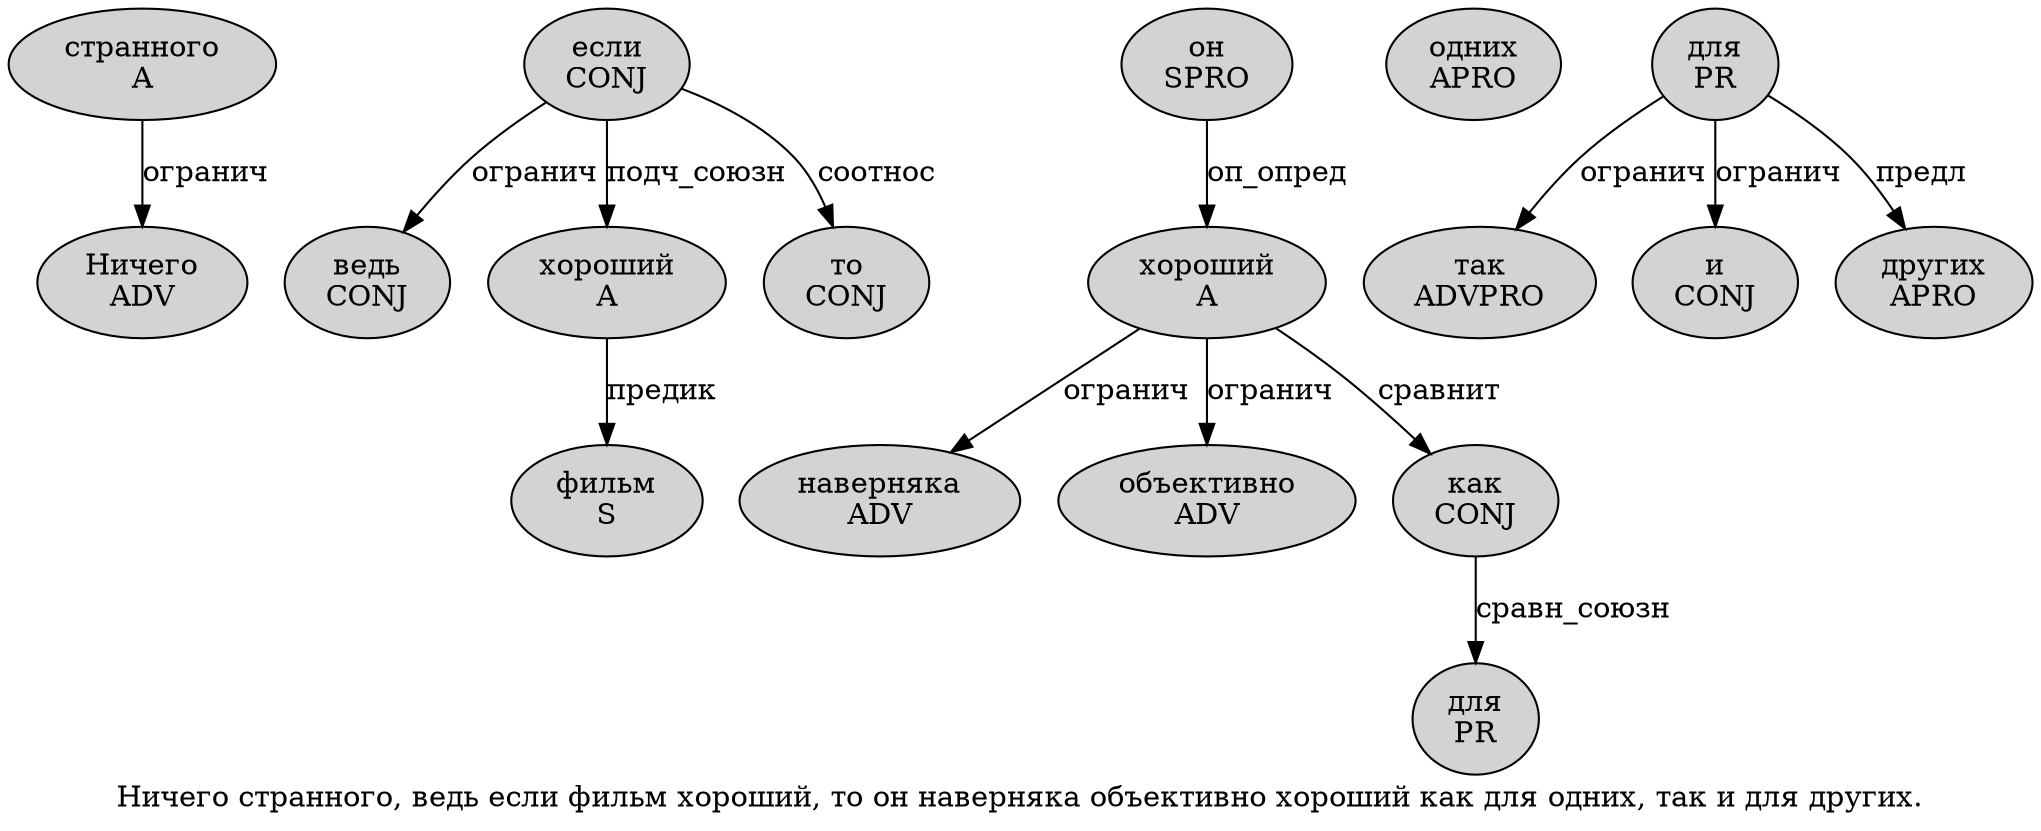 digraph SENTENCE_2662 {
	graph [label="Ничего странного, ведь если фильм хороший, то он наверняка объективно хороший как для одних, так и для других."]
	node [style=filled]
		0 [label="Ничего
ADV" color="" fillcolor=lightgray penwidth=1 shape=ellipse]
		1 [label="странного
A" color="" fillcolor=lightgray penwidth=1 shape=ellipse]
		3 [label="ведь
CONJ" color="" fillcolor=lightgray penwidth=1 shape=ellipse]
		4 [label="если
CONJ" color="" fillcolor=lightgray penwidth=1 shape=ellipse]
		5 [label="фильм
S" color="" fillcolor=lightgray penwidth=1 shape=ellipse]
		6 [label="хороший
A" color="" fillcolor=lightgray penwidth=1 shape=ellipse]
		8 [label="то
CONJ" color="" fillcolor=lightgray penwidth=1 shape=ellipse]
		9 [label="он
SPRO" color="" fillcolor=lightgray penwidth=1 shape=ellipse]
		10 [label="наверняка
ADV" color="" fillcolor=lightgray penwidth=1 shape=ellipse]
		11 [label="объективно
ADV" color="" fillcolor=lightgray penwidth=1 shape=ellipse]
		12 [label="хороший
A" color="" fillcolor=lightgray penwidth=1 shape=ellipse]
		13 [label="как
CONJ" color="" fillcolor=lightgray penwidth=1 shape=ellipse]
		14 [label="для
PR" color="" fillcolor=lightgray penwidth=1 shape=ellipse]
		15 [label="одних
APRO" color="" fillcolor=lightgray penwidth=1 shape=ellipse]
		17 [label="так
ADVPRO" color="" fillcolor=lightgray penwidth=1 shape=ellipse]
		18 [label="и
CONJ" color="" fillcolor=lightgray penwidth=1 shape=ellipse]
		19 [label="для
PR" color="" fillcolor=lightgray penwidth=1 shape=ellipse]
		20 [label="других
APRO" color="" fillcolor=lightgray penwidth=1 shape=ellipse]
			12 -> 10 [label="огранич"]
			12 -> 11 [label="огранич"]
			12 -> 13 [label="сравнит"]
			4 -> 3 [label="огранич"]
			4 -> 6 [label="подч_союзн"]
			4 -> 8 [label="соотнос"]
			13 -> 14 [label="сравн_союзн"]
			1 -> 0 [label="огранич"]
			19 -> 17 [label="огранич"]
			19 -> 18 [label="огранич"]
			19 -> 20 [label="предл"]
			6 -> 5 [label="предик"]
			9 -> 12 [label="оп_опред"]
}